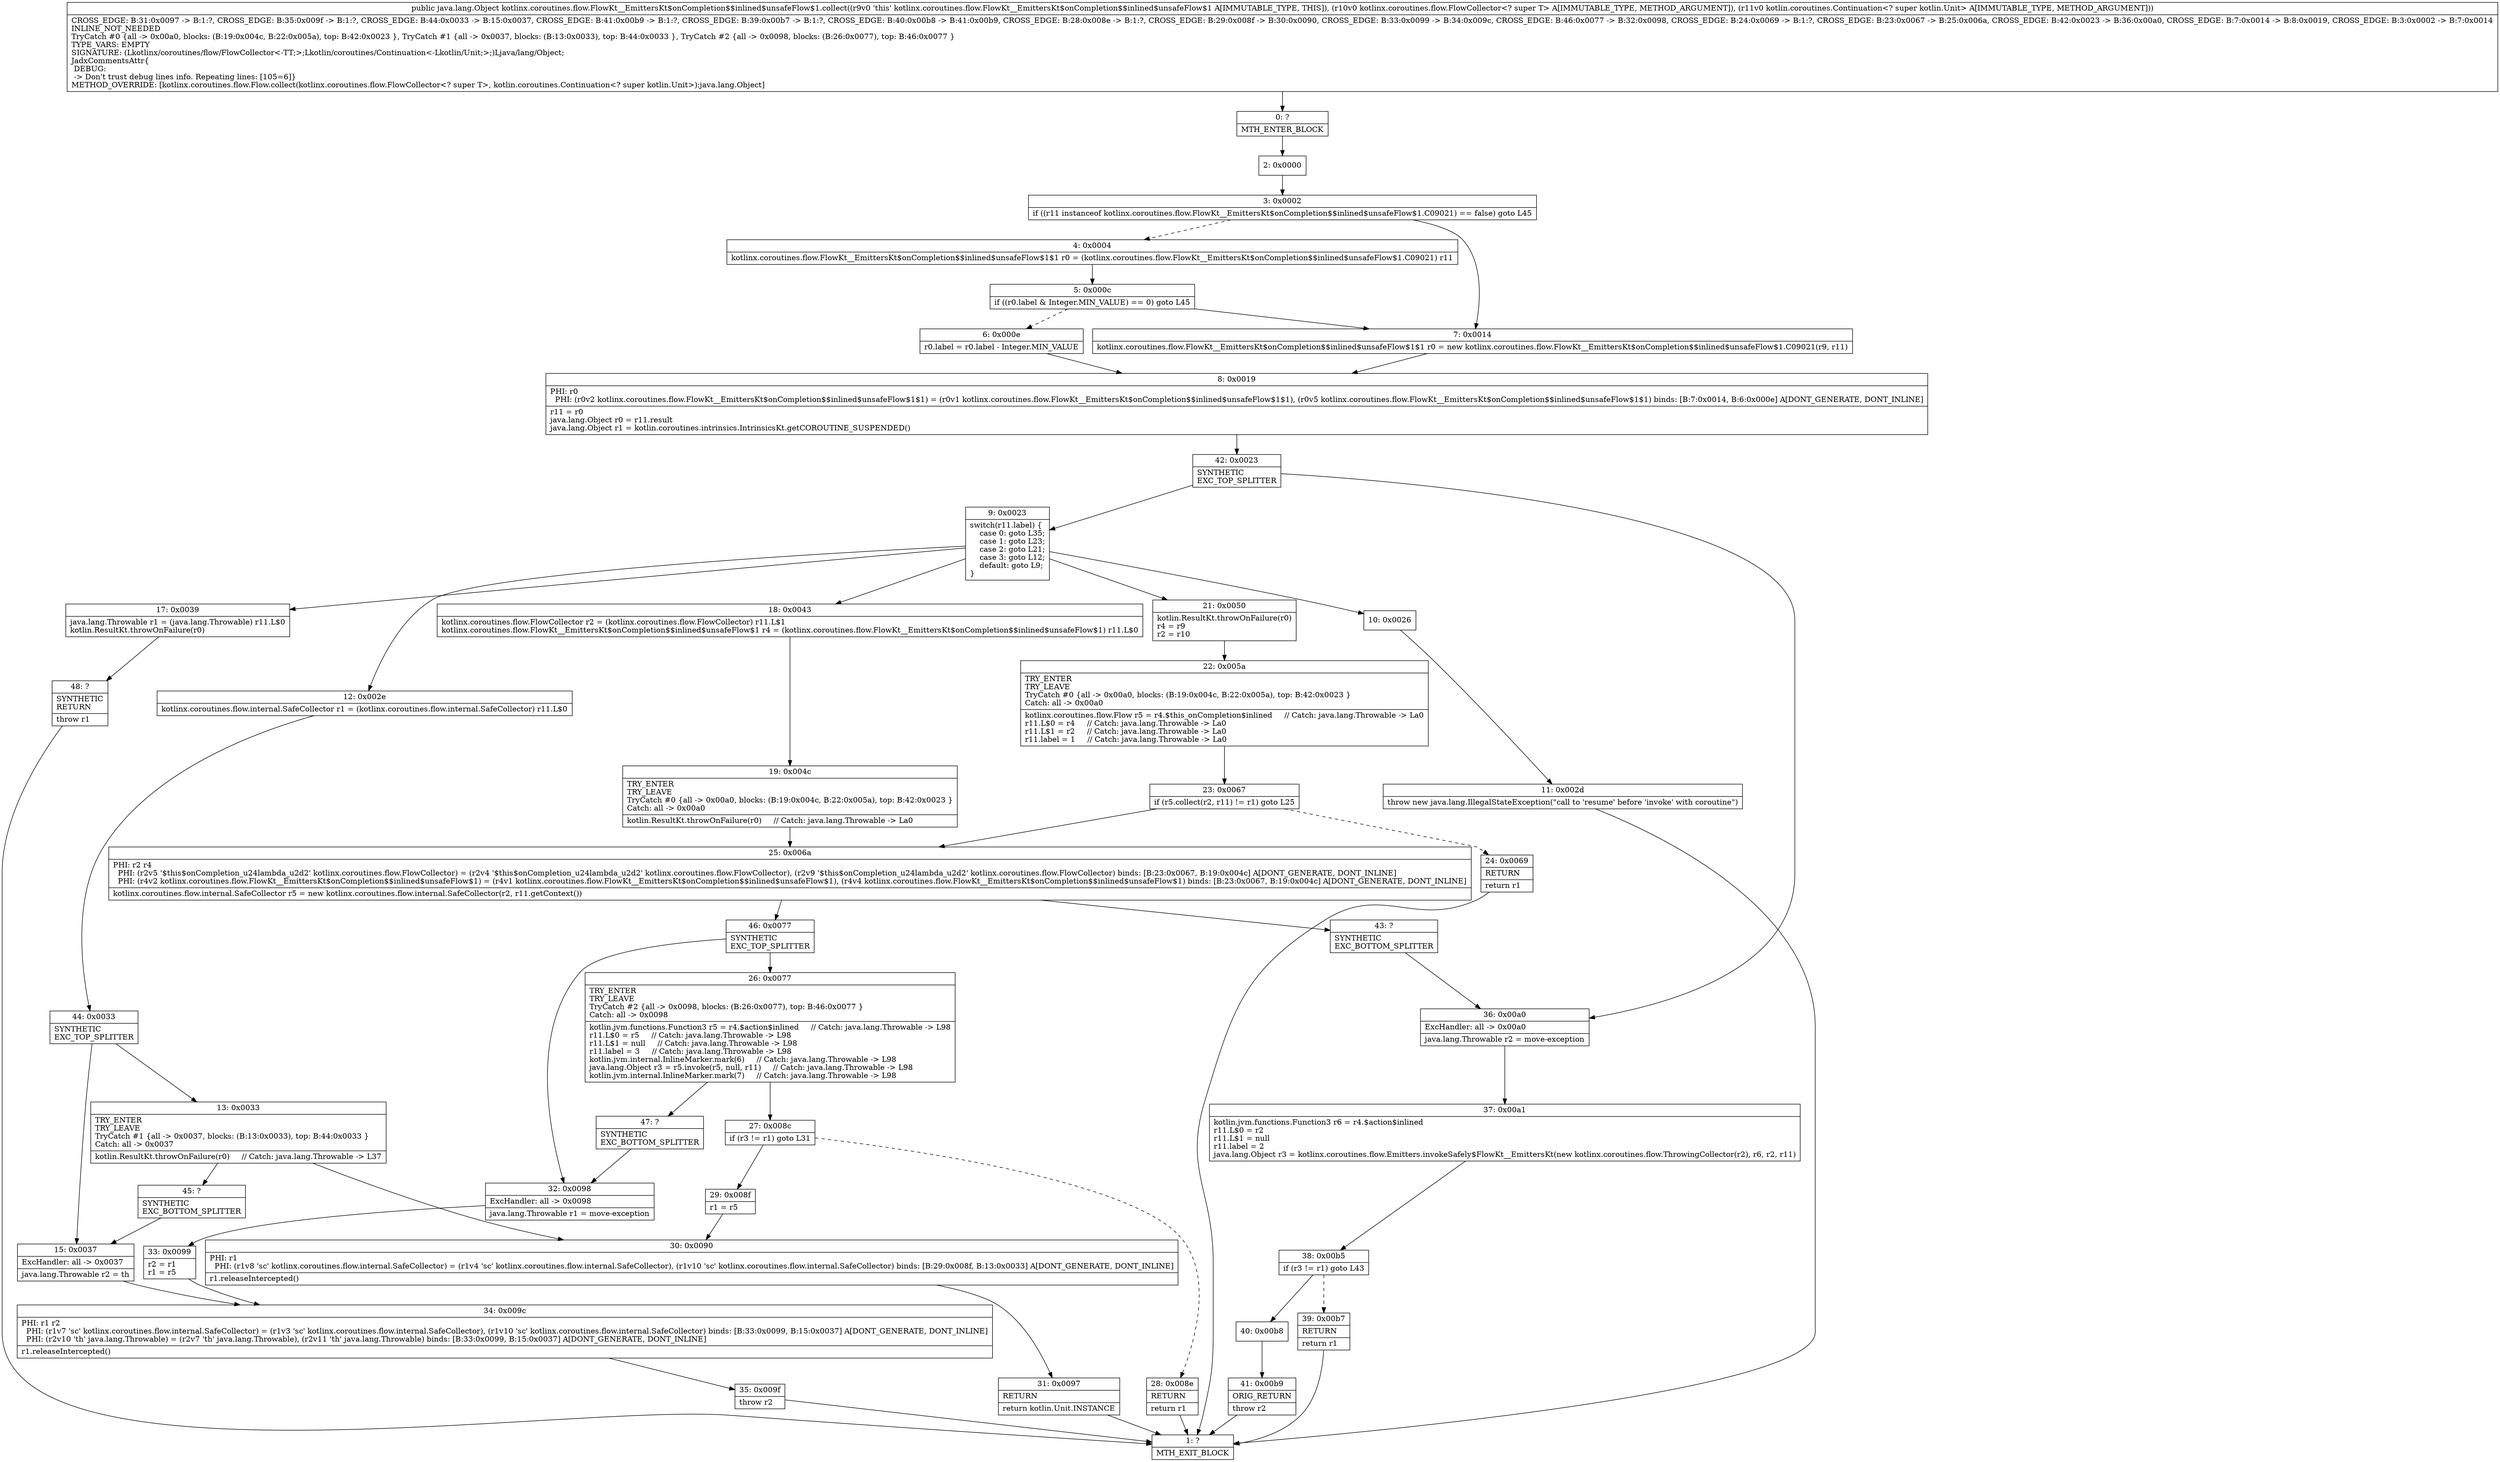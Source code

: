 digraph "CFG forkotlinx.coroutines.flow.FlowKt__EmittersKt$onCompletion$$inlined$unsafeFlow$1.collect(Lkotlinx\/coroutines\/flow\/FlowCollector;Lkotlin\/coroutines\/Continuation;)Ljava\/lang\/Object;" {
Node_0 [shape=record,label="{0\:\ ?|MTH_ENTER_BLOCK\l}"];
Node_2 [shape=record,label="{2\:\ 0x0000}"];
Node_3 [shape=record,label="{3\:\ 0x0002|if ((r11 instanceof kotlinx.coroutines.flow.FlowKt__EmittersKt$onCompletion$$inlined$unsafeFlow$1.C09021) == false) goto L45\l}"];
Node_4 [shape=record,label="{4\:\ 0x0004|kotlinx.coroutines.flow.FlowKt__EmittersKt$onCompletion$$inlined$unsafeFlow$1$1 r0 = (kotlinx.coroutines.flow.FlowKt__EmittersKt$onCompletion$$inlined$unsafeFlow$1.C09021) r11\l}"];
Node_5 [shape=record,label="{5\:\ 0x000c|if ((r0.label & Integer.MIN_VALUE) == 0) goto L45\l}"];
Node_6 [shape=record,label="{6\:\ 0x000e|r0.label = r0.label \- Integer.MIN_VALUE\l}"];
Node_8 [shape=record,label="{8\:\ 0x0019|PHI: r0 \l  PHI: (r0v2 kotlinx.coroutines.flow.FlowKt__EmittersKt$onCompletion$$inlined$unsafeFlow$1$1) = (r0v1 kotlinx.coroutines.flow.FlowKt__EmittersKt$onCompletion$$inlined$unsafeFlow$1$1), (r0v5 kotlinx.coroutines.flow.FlowKt__EmittersKt$onCompletion$$inlined$unsafeFlow$1$1) binds: [B:7:0x0014, B:6:0x000e] A[DONT_GENERATE, DONT_INLINE]\l|r11 = r0\ljava.lang.Object r0 = r11.result\ljava.lang.Object r1 = kotlin.coroutines.intrinsics.IntrinsicsKt.getCOROUTINE_SUSPENDED()\l}"];
Node_42 [shape=record,label="{42\:\ 0x0023|SYNTHETIC\lEXC_TOP_SPLITTER\l}"];
Node_9 [shape=record,label="{9\:\ 0x0023|switch(r11.label) \{\l    case 0: goto L35;\l    case 1: goto L23;\l    case 2: goto L21;\l    case 3: goto L12;\l    default: goto L9;\l\}\l}"];
Node_10 [shape=record,label="{10\:\ 0x0026}"];
Node_11 [shape=record,label="{11\:\ 0x002d|throw new java.lang.IllegalStateException(\"call to 'resume' before 'invoke' with coroutine\")\l}"];
Node_1 [shape=record,label="{1\:\ ?|MTH_EXIT_BLOCK\l}"];
Node_12 [shape=record,label="{12\:\ 0x002e|kotlinx.coroutines.flow.internal.SafeCollector r1 = (kotlinx.coroutines.flow.internal.SafeCollector) r11.L$0\l}"];
Node_44 [shape=record,label="{44\:\ 0x0033|SYNTHETIC\lEXC_TOP_SPLITTER\l}"];
Node_13 [shape=record,label="{13\:\ 0x0033|TRY_ENTER\lTRY_LEAVE\lTryCatch #1 \{all \-\> 0x0037, blocks: (B:13:0x0033), top: B:44:0x0033 \}\lCatch: all \-\> 0x0037\l|kotlin.ResultKt.throwOnFailure(r0)     \/\/ Catch: java.lang.Throwable \-\> L37\l}"];
Node_30 [shape=record,label="{30\:\ 0x0090|PHI: r1 \l  PHI: (r1v8 'sc' kotlinx.coroutines.flow.internal.SafeCollector) = (r1v4 'sc' kotlinx.coroutines.flow.internal.SafeCollector), (r1v10 'sc' kotlinx.coroutines.flow.internal.SafeCollector) binds: [B:29:0x008f, B:13:0x0033] A[DONT_GENERATE, DONT_INLINE]\l|r1.releaseIntercepted()\l}"];
Node_31 [shape=record,label="{31\:\ 0x0097|RETURN\l|return kotlin.Unit.INSTANCE\l}"];
Node_45 [shape=record,label="{45\:\ ?|SYNTHETIC\lEXC_BOTTOM_SPLITTER\l}"];
Node_15 [shape=record,label="{15\:\ 0x0037|ExcHandler: all \-\> 0x0037\l|java.lang.Throwable r2 = th\l}"];
Node_34 [shape=record,label="{34\:\ 0x009c|PHI: r1 r2 \l  PHI: (r1v7 'sc' kotlinx.coroutines.flow.internal.SafeCollector) = (r1v3 'sc' kotlinx.coroutines.flow.internal.SafeCollector), (r1v10 'sc' kotlinx.coroutines.flow.internal.SafeCollector) binds: [B:33:0x0099, B:15:0x0037] A[DONT_GENERATE, DONT_INLINE]\l  PHI: (r2v10 'th' java.lang.Throwable) = (r2v7 'th' java.lang.Throwable), (r2v11 'th' java.lang.Throwable) binds: [B:33:0x0099, B:15:0x0037] A[DONT_GENERATE, DONT_INLINE]\l|r1.releaseIntercepted()\l}"];
Node_35 [shape=record,label="{35\:\ 0x009f|throw r2\l}"];
Node_17 [shape=record,label="{17\:\ 0x0039|java.lang.Throwable r1 = (java.lang.Throwable) r11.L$0\lkotlin.ResultKt.throwOnFailure(r0)\l}"];
Node_48 [shape=record,label="{48\:\ ?|SYNTHETIC\lRETURN\l|throw r1\l}"];
Node_18 [shape=record,label="{18\:\ 0x0043|kotlinx.coroutines.flow.FlowCollector r2 = (kotlinx.coroutines.flow.FlowCollector) r11.L$1\lkotlinx.coroutines.flow.FlowKt__EmittersKt$onCompletion$$inlined$unsafeFlow$1 r4 = (kotlinx.coroutines.flow.FlowKt__EmittersKt$onCompletion$$inlined$unsafeFlow$1) r11.L$0\l}"];
Node_19 [shape=record,label="{19\:\ 0x004c|TRY_ENTER\lTRY_LEAVE\lTryCatch #0 \{all \-\> 0x00a0, blocks: (B:19:0x004c, B:22:0x005a), top: B:42:0x0023 \}\lCatch: all \-\> 0x00a0\l|kotlin.ResultKt.throwOnFailure(r0)     \/\/ Catch: java.lang.Throwable \-\> La0\l}"];
Node_25 [shape=record,label="{25\:\ 0x006a|PHI: r2 r4 \l  PHI: (r2v5 '$this$onCompletion_u24lambda_u2d2' kotlinx.coroutines.flow.FlowCollector) = (r2v4 '$this$onCompletion_u24lambda_u2d2' kotlinx.coroutines.flow.FlowCollector), (r2v9 '$this$onCompletion_u24lambda_u2d2' kotlinx.coroutines.flow.FlowCollector) binds: [B:23:0x0067, B:19:0x004c] A[DONT_GENERATE, DONT_INLINE]\l  PHI: (r4v2 kotlinx.coroutines.flow.FlowKt__EmittersKt$onCompletion$$inlined$unsafeFlow$1) = (r4v1 kotlinx.coroutines.flow.FlowKt__EmittersKt$onCompletion$$inlined$unsafeFlow$1), (r4v4 kotlinx.coroutines.flow.FlowKt__EmittersKt$onCompletion$$inlined$unsafeFlow$1) binds: [B:23:0x0067, B:19:0x004c] A[DONT_GENERATE, DONT_INLINE]\l|kotlinx.coroutines.flow.internal.SafeCollector r5 = new kotlinx.coroutines.flow.internal.SafeCollector(r2, r11.getContext())\l}"];
Node_43 [shape=record,label="{43\:\ ?|SYNTHETIC\lEXC_BOTTOM_SPLITTER\l}"];
Node_46 [shape=record,label="{46\:\ 0x0077|SYNTHETIC\lEXC_TOP_SPLITTER\l}"];
Node_26 [shape=record,label="{26\:\ 0x0077|TRY_ENTER\lTRY_LEAVE\lTryCatch #2 \{all \-\> 0x0098, blocks: (B:26:0x0077), top: B:46:0x0077 \}\lCatch: all \-\> 0x0098\l|kotlin.jvm.functions.Function3 r5 = r4.$action$inlined     \/\/ Catch: java.lang.Throwable \-\> L98\lr11.L$0 = r5     \/\/ Catch: java.lang.Throwable \-\> L98\lr11.L$1 = null     \/\/ Catch: java.lang.Throwable \-\> L98\lr11.label = 3     \/\/ Catch: java.lang.Throwable \-\> L98\lkotlin.jvm.internal.InlineMarker.mark(6)     \/\/ Catch: java.lang.Throwable \-\> L98\ljava.lang.Object r3 = r5.invoke(r5, null, r11)     \/\/ Catch: java.lang.Throwable \-\> L98\lkotlin.jvm.internal.InlineMarker.mark(7)     \/\/ Catch: java.lang.Throwable \-\> L98\l}"];
Node_27 [shape=record,label="{27\:\ 0x008c|if (r3 != r1) goto L31\l}"];
Node_28 [shape=record,label="{28\:\ 0x008e|RETURN\l|return r1\l}"];
Node_29 [shape=record,label="{29\:\ 0x008f|r1 = r5\l}"];
Node_47 [shape=record,label="{47\:\ ?|SYNTHETIC\lEXC_BOTTOM_SPLITTER\l}"];
Node_32 [shape=record,label="{32\:\ 0x0098|ExcHandler: all \-\> 0x0098\l|java.lang.Throwable r1 = move\-exception\l}"];
Node_33 [shape=record,label="{33\:\ 0x0099|r2 = r1\lr1 = r5\l}"];
Node_21 [shape=record,label="{21\:\ 0x0050|kotlin.ResultKt.throwOnFailure(r0)\lr4 = r9\lr2 = r10\l}"];
Node_22 [shape=record,label="{22\:\ 0x005a|TRY_ENTER\lTRY_LEAVE\lTryCatch #0 \{all \-\> 0x00a0, blocks: (B:19:0x004c, B:22:0x005a), top: B:42:0x0023 \}\lCatch: all \-\> 0x00a0\l|kotlinx.coroutines.flow.Flow r5 = r4.$this_onCompletion$inlined     \/\/ Catch: java.lang.Throwable \-\> La0\lr11.L$0 = r4     \/\/ Catch: java.lang.Throwable \-\> La0\lr11.L$1 = r2     \/\/ Catch: java.lang.Throwable \-\> La0\lr11.label = 1     \/\/ Catch: java.lang.Throwable \-\> La0\l}"];
Node_23 [shape=record,label="{23\:\ 0x0067|if (r5.collect(r2, r11) != r1) goto L25\l}"];
Node_24 [shape=record,label="{24\:\ 0x0069|RETURN\l|return r1\l}"];
Node_36 [shape=record,label="{36\:\ 0x00a0|ExcHandler: all \-\> 0x00a0\l|java.lang.Throwable r2 = move\-exception\l}"];
Node_37 [shape=record,label="{37\:\ 0x00a1|kotlin.jvm.functions.Function3 r6 = r4.$action$inlined\lr11.L$0 = r2\lr11.L$1 = null\lr11.label = 2\ljava.lang.Object r3 = kotlinx.coroutines.flow.Emitters.invokeSafely$FlowKt__EmittersKt(new kotlinx.coroutines.flow.ThrowingCollector(r2), r6, r2, r11)\l}"];
Node_38 [shape=record,label="{38\:\ 0x00b5|if (r3 != r1) goto L43\l}"];
Node_39 [shape=record,label="{39\:\ 0x00b7|RETURN\l|return r1\l}"];
Node_40 [shape=record,label="{40\:\ 0x00b8}"];
Node_41 [shape=record,label="{41\:\ 0x00b9|ORIG_RETURN\l|throw r2\l}"];
Node_7 [shape=record,label="{7\:\ 0x0014|kotlinx.coroutines.flow.FlowKt__EmittersKt$onCompletion$$inlined$unsafeFlow$1$1 r0 = new kotlinx.coroutines.flow.FlowKt__EmittersKt$onCompletion$$inlined$unsafeFlow$1.C09021(r9, r11)\l}"];
MethodNode[shape=record,label="{public java.lang.Object kotlinx.coroutines.flow.FlowKt__EmittersKt$onCompletion$$inlined$unsafeFlow$1.collect((r9v0 'this' kotlinx.coroutines.flow.FlowKt__EmittersKt$onCompletion$$inlined$unsafeFlow$1 A[IMMUTABLE_TYPE, THIS]), (r10v0 kotlinx.coroutines.flow.FlowCollector\<? super T\> A[IMMUTABLE_TYPE, METHOD_ARGUMENT]), (r11v0 kotlin.coroutines.Continuation\<? super kotlin.Unit\> A[IMMUTABLE_TYPE, METHOD_ARGUMENT]))  | CROSS_EDGE: B:31:0x0097 \-\> B:1:?, CROSS_EDGE: B:35:0x009f \-\> B:1:?, CROSS_EDGE: B:44:0x0033 \-\> B:15:0x0037, CROSS_EDGE: B:41:0x00b9 \-\> B:1:?, CROSS_EDGE: B:39:0x00b7 \-\> B:1:?, CROSS_EDGE: B:40:0x00b8 \-\> B:41:0x00b9, CROSS_EDGE: B:28:0x008e \-\> B:1:?, CROSS_EDGE: B:29:0x008f \-\> B:30:0x0090, CROSS_EDGE: B:33:0x0099 \-\> B:34:0x009c, CROSS_EDGE: B:46:0x0077 \-\> B:32:0x0098, CROSS_EDGE: B:24:0x0069 \-\> B:1:?, CROSS_EDGE: B:23:0x0067 \-\> B:25:0x006a, CROSS_EDGE: B:42:0x0023 \-\> B:36:0x00a0, CROSS_EDGE: B:7:0x0014 \-\> B:8:0x0019, CROSS_EDGE: B:3:0x0002 \-\> B:7:0x0014\lINLINE_NOT_NEEDED\lTryCatch #0 \{all \-\> 0x00a0, blocks: (B:19:0x004c, B:22:0x005a), top: B:42:0x0023 \}, TryCatch #1 \{all \-\> 0x0037, blocks: (B:13:0x0033), top: B:44:0x0033 \}, TryCatch #2 \{all \-\> 0x0098, blocks: (B:26:0x0077), top: B:46:0x0077 \}\lTYPE_VARS: EMPTY\lSIGNATURE: (Lkotlinx\/coroutines\/flow\/FlowCollector\<\-TT;\>;Lkotlin\/coroutines\/Continuation\<\-Lkotlin\/Unit;\>;)Ljava\/lang\/Object;\lJadxCommentsAttr\{\l DEBUG: \l \-\> Don't trust debug lines info. Repeating lines: [105=6]\}\lMETHOD_OVERRIDE: [kotlinx.coroutines.flow.Flow.collect(kotlinx.coroutines.flow.FlowCollector\<? super T\>, kotlin.coroutines.Continuation\<? super kotlin.Unit\>):java.lang.Object]\l}"];
MethodNode -> Node_0;Node_0 -> Node_2;
Node_2 -> Node_3;
Node_3 -> Node_4[style=dashed];
Node_3 -> Node_7;
Node_4 -> Node_5;
Node_5 -> Node_6[style=dashed];
Node_5 -> Node_7;
Node_6 -> Node_8;
Node_8 -> Node_42;
Node_42 -> Node_9;
Node_42 -> Node_36;
Node_9 -> Node_10;
Node_9 -> Node_12;
Node_9 -> Node_17;
Node_9 -> Node_18;
Node_9 -> Node_21;
Node_10 -> Node_11;
Node_11 -> Node_1;
Node_12 -> Node_44;
Node_44 -> Node_13;
Node_44 -> Node_15;
Node_13 -> Node_30;
Node_13 -> Node_45;
Node_30 -> Node_31;
Node_31 -> Node_1;
Node_45 -> Node_15;
Node_15 -> Node_34;
Node_34 -> Node_35;
Node_35 -> Node_1;
Node_17 -> Node_48;
Node_48 -> Node_1;
Node_18 -> Node_19;
Node_19 -> Node_25;
Node_25 -> Node_43;
Node_25 -> Node_46;
Node_43 -> Node_36;
Node_46 -> Node_26;
Node_46 -> Node_32;
Node_26 -> Node_27;
Node_26 -> Node_47;
Node_27 -> Node_28[style=dashed];
Node_27 -> Node_29;
Node_28 -> Node_1;
Node_29 -> Node_30;
Node_47 -> Node_32;
Node_32 -> Node_33;
Node_33 -> Node_34;
Node_21 -> Node_22;
Node_22 -> Node_23;
Node_23 -> Node_24[style=dashed];
Node_23 -> Node_25;
Node_24 -> Node_1;
Node_36 -> Node_37;
Node_37 -> Node_38;
Node_38 -> Node_39[style=dashed];
Node_38 -> Node_40;
Node_39 -> Node_1;
Node_40 -> Node_41;
Node_41 -> Node_1;
Node_7 -> Node_8;
}

